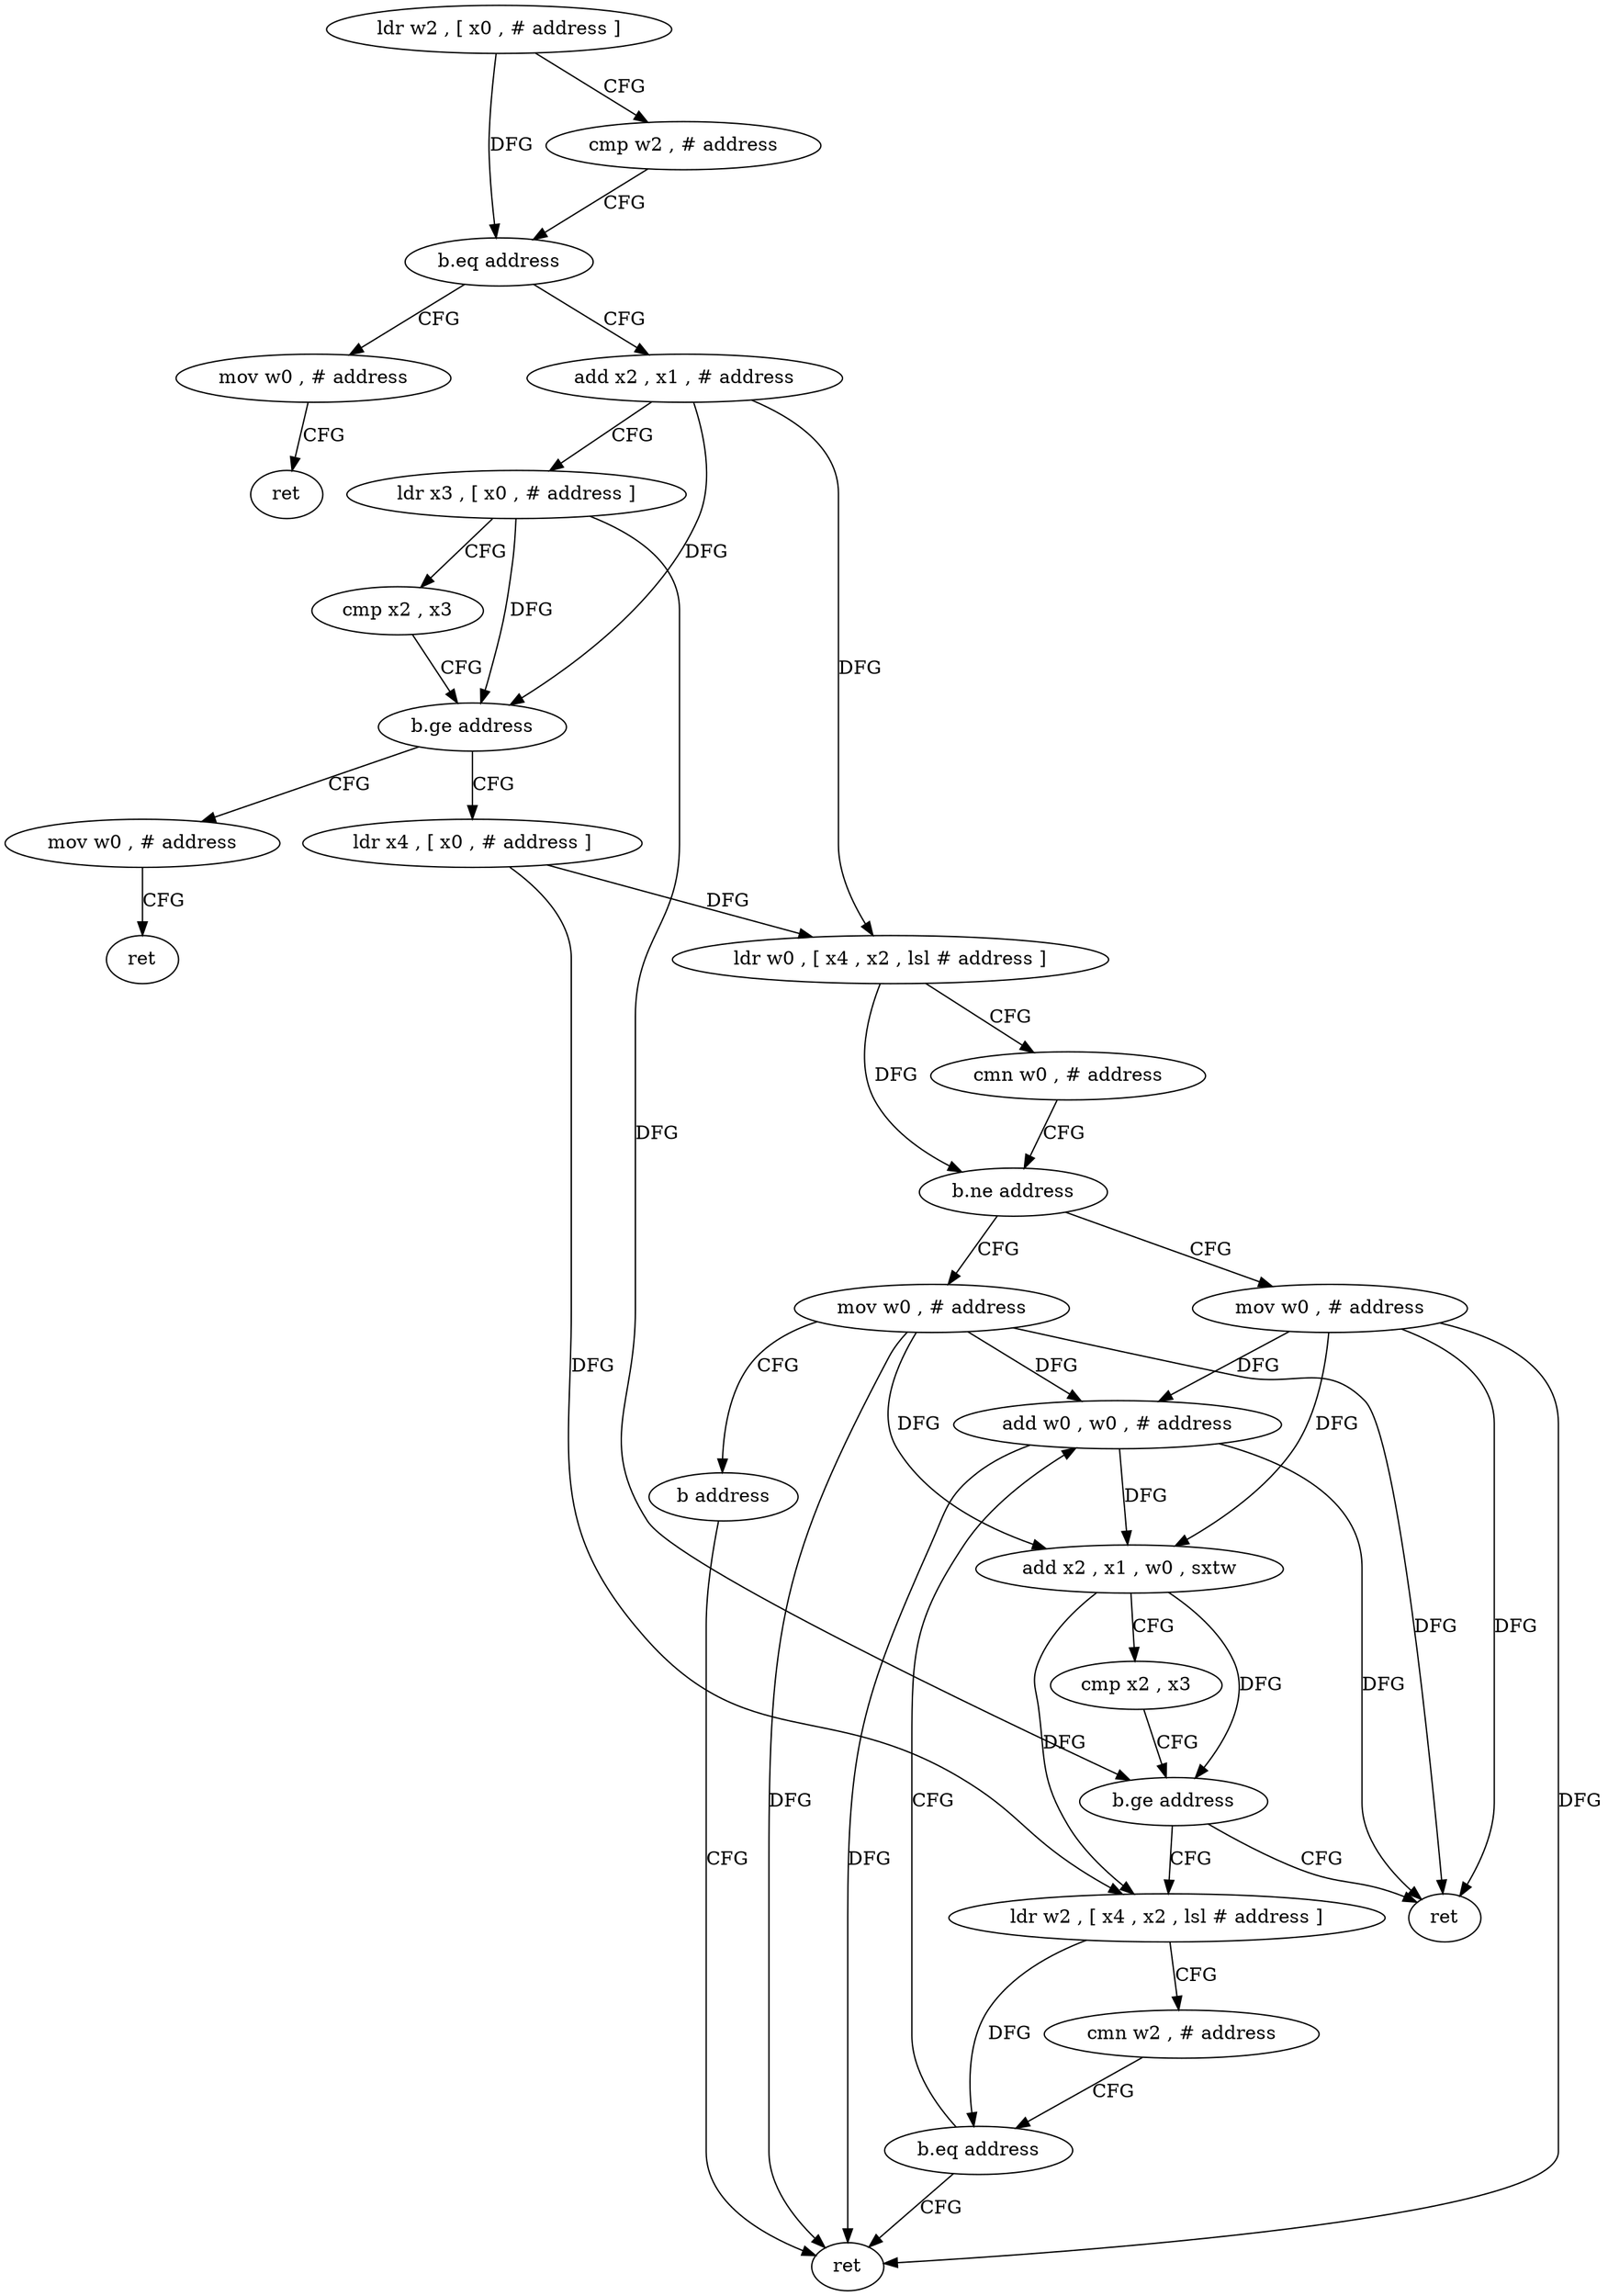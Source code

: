 digraph "func" {
"4319012" [label = "ldr w2 , [ x0 , # address ]" ]
"4319016" [label = "cmp w2 , # address" ]
"4319020" [label = "b.eq address" ]
"4319096" [label = "mov w0 , # address" ]
"4319024" [label = "add x2 , x1 , # address" ]
"4319100" [label = "ret" ]
"4319028" [label = "ldr x3 , [ x0 , # address ]" ]
"4319032" [label = "cmp x2 , x3" ]
"4319036" [label = "b.ge address" ]
"4319104" [label = "mov w0 , # address" ]
"4319040" [label = "ldr x4 , [ x0 , # address ]" ]
"4319108" [label = "ret" ]
"4319044" [label = "ldr w0 , [ x4 , x2 , lsl # address ]" ]
"4319048" [label = "cmn w0 , # address" ]
"4319052" [label = "b.ne address" ]
"4319112" [label = "mov w0 , # address" ]
"4319056" [label = "mov w0 , # address" ]
"4319116" [label = "b address" ]
"4319088" [label = "ret" ]
"4319060" [label = "add w0 , w0 , # address" ]
"4319092" [label = "ret" ]
"4319076" [label = "ldr w2 , [ x4 , x2 , lsl # address ]" ]
"4319080" [label = "cmn w2 , # address" ]
"4319084" [label = "b.eq address" ]
"4319064" [label = "add x2 , x1 , w0 , sxtw" ]
"4319068" [label = "cmp x2 , x3" ]
"4319072" [label = "b.ge address" ]
"4319012" -> "4319016" [ label = "CFG" ]
"4319012" -> "4319020" [ label = "DFG" ]
"4319016" -> "4319020" [ label = "CFG" ]
"4319020" -> "4319096" [ label = "CFG" ]
"4319020" -> "4319024" [ label = "CFG" ]
"4319096" -> "4319100" [ label = "CFG" ]
"4319024" -> "4319028" [ label = "CFG" ]
"4319024" -> "4319036" [ label = "DFG" ]
"4319024" -> "4319044" [ label = "DFG" ]
"4319028" -> "4319032" [ label = "CFG" ]
"4319028" -> "4319036" [ label = "DFG" ]
"4319028" -> "4319072" [ label = "DFG" ]
"4319032" -> "4319036" [ label = "CFG" ]
"4319036" -> "4319104" [ label = "CFG" ]
"4319036" -> "4319040" [ label = "CFG" ]
"4319104" -> "4319108" [ label = "CFG" ]
"4319040" -> "4319044" [ label = "DFG" ]
"4319040" -> "4319076" [ label = "DFG" ]
"4319044" -> "4319048" [ label = "CFG" ]
"4319044" -> "4319052" [ label = "DFG" ]
"4319048" -> "4319052" [ label = "CFG" ]
"4319052" -> "4319112" [ label = "CFG" ]
"4319052" -> "4319056" [ label = "CFG" ]
"4319112" -> "4319116" [ label = "CFG" ]
"4319112" -> "4319088" [ label = "DFG" ]
"4319112" -> "4319060" [ label = "DFG" ]
"4319112" -> "4319064" [ label = "DFG" ]
"4319112" -> "4319092" [ label = "DFG" ]
"4319056" -> "4319060" [ label = "DFG" ]
"4319056" -> "4319088" [ label = "DFG" ]
"4319056" -> "4319064" [ label = "DFG" ]
"4319056" -> "4319092" [ label = "DFG" ]
"4319116" -> "4319088" [ label = "CFG" ]
"4319060" -> "4319064" [ label = "DFG" ]
"4319060" -> "4319088" [ label = "DFG" ]
"4319060" -> "4319092" [ label = "DFG" ]
"4319076" -> "4319080" [ label = "CFG" ]
"4319076" -> "4319084" [ label = "DFG" ]
"4319080" -> "4319084" [ label = "CFG" ]
"4319084" -> "4319060" [ label = "CFG" ]
"4319084" -> "4319088" [ label = "CFG" ]
"4319064" -> "4319068" [ label = "CFG" ]
"4319064" -> "4319072" [ label = "DFG" ]
"4319064" -> "4319076" [ label = "DFG" ]
"4319068" -> "4319072" [ label = "CFG" ]
"4319072" -> "4319092" [ label = "CFG" ]
"4319072" -> "4319076" [ label = "CFG" ]
}
